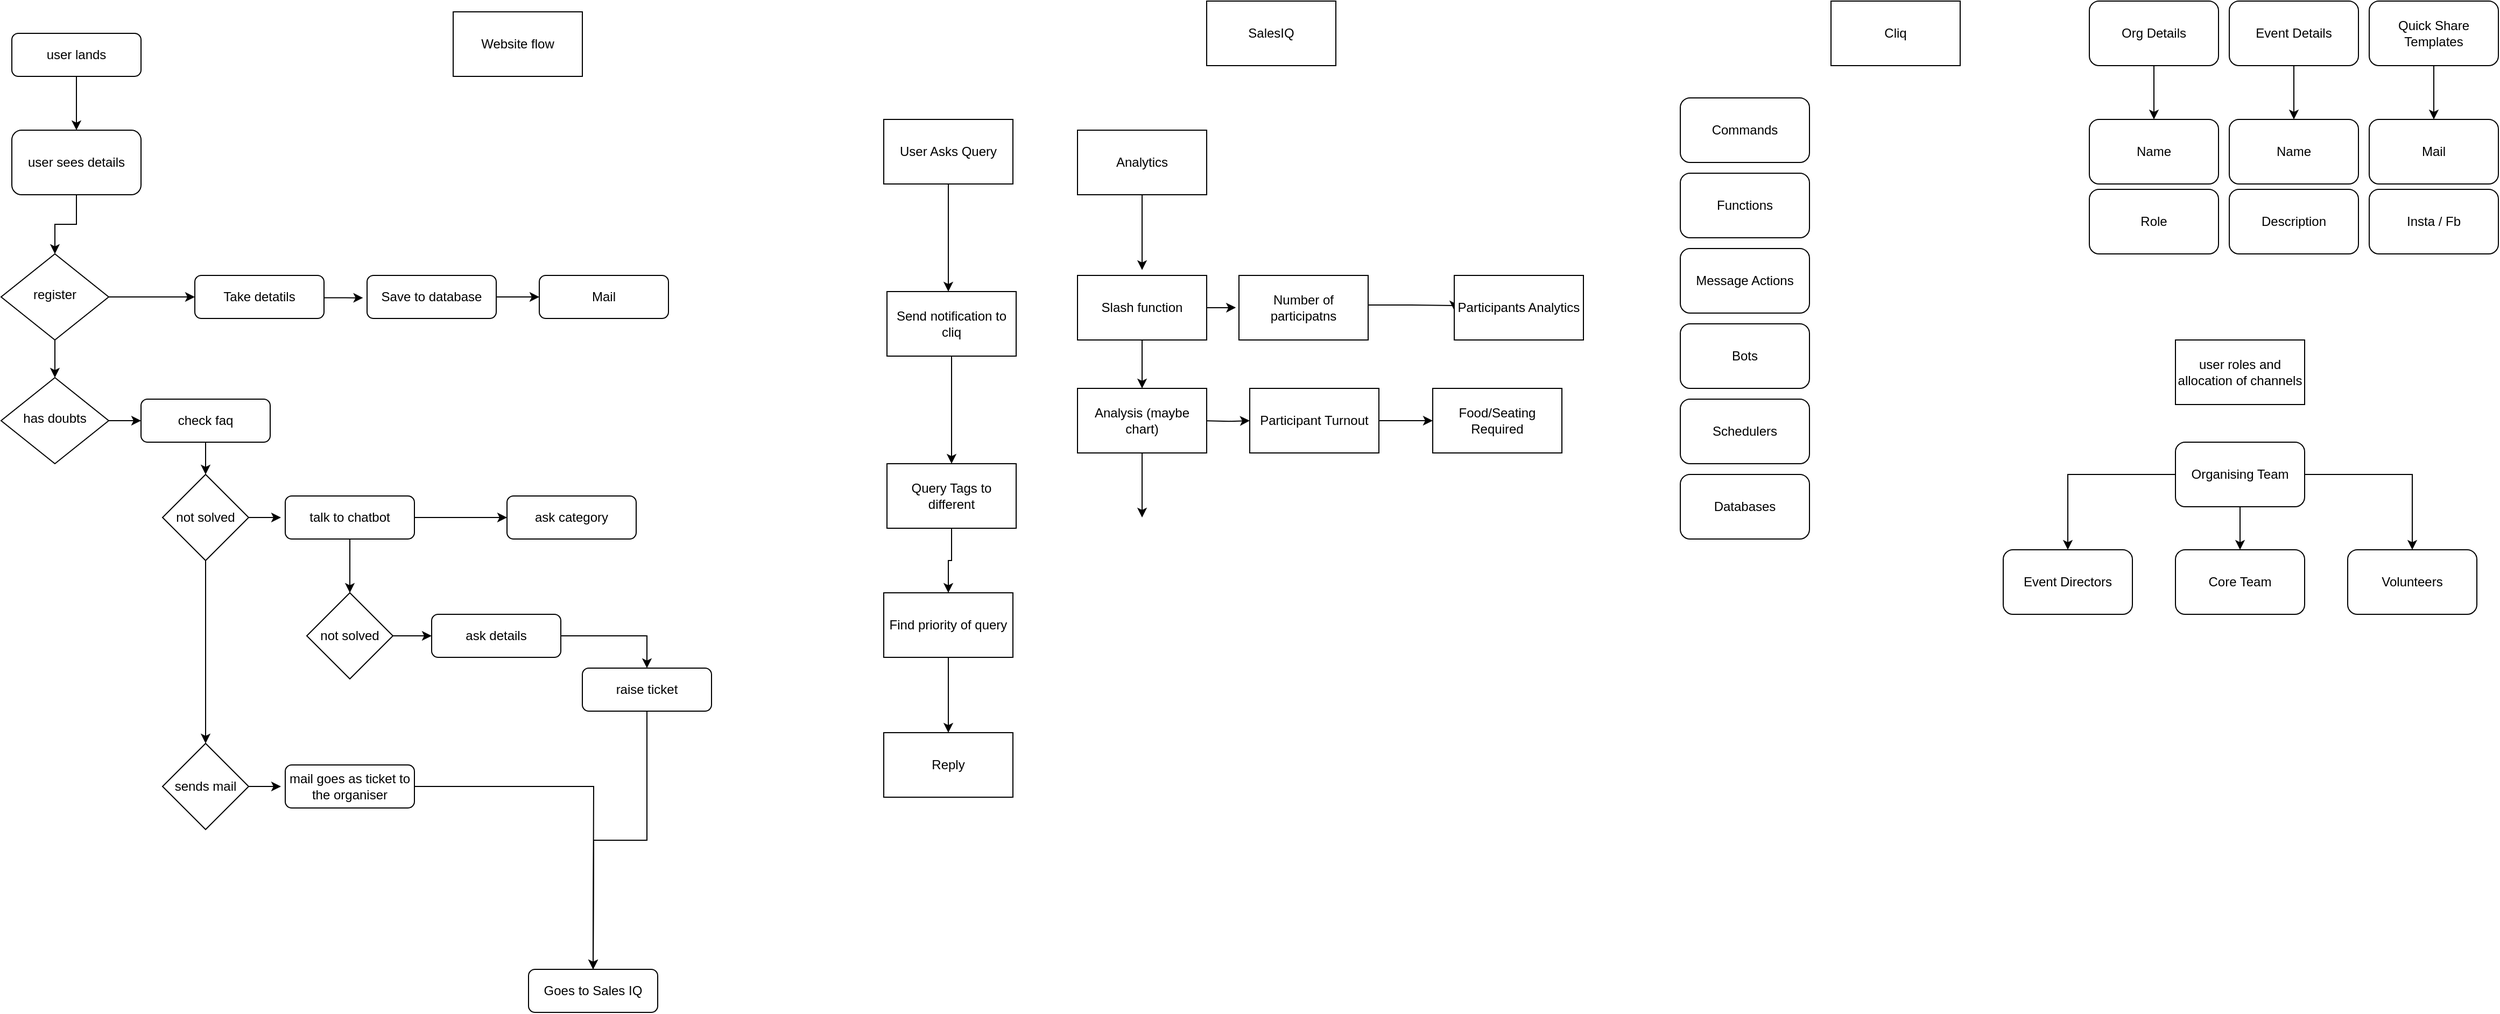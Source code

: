 <mxfile version="22.1.0" type="github">
  <diagram id="C5RBs43oDa-KdzZeNtuy" name="Page-1">
    <mxGraphModel dx="1414" dy="862" grid="1" gridSize="10" guides="1" tooltips="1" connect="1" arrows="1" fold="1" page="1" pageScale="1" pageWidth="827" pageHeight="1169" math="0" shadow="0">
      <root>
        <mxCell id="WIyWlLk6GJQsqaUBKTNV-0" />
        <mxCell id="WIyWlLk6GJQsqaUBKTNV-1" parent="WIyWlLk6GJQsqaUBKTNV-0" />
        <mxCell id="OyHnmZ0Vvvx5OlTAleqe-3" style="edgeStyle=orthogonalEdgeStyle;rounded=0;orthogonalLoop=1;jettySize=auto;html=1;entryX=0.5;entryY=0;entryDx=0;entryDy=0;" edge="1" parent="WIyWlLk6GJQsqaUBKTNV-1" source="WIyWlLk6GJQsqaUBKTNV-3" target="OyHnmZ0Vvvx5OlTAleqe-2">
          <mxGeometry relative="1" as="geometry" />
        </mxCell>
        <mxCell id="WIyWlLk6GJQsqaUBKTNV-3" value="user lands" style="rounded=1;whiteSpace=wrap;html=1;fontSize=12;glass=0;strokeWidth=1;shadow=0;" parent="WIyWlLk6GJQsqaUBKTNV-1" vertex="1">
          <mxGeometry x="160" y="80" width="120" height="40" as="geometry" />
        </mxCell>
        <mxCell id="WIyWlLk6GJQsqaUBKTNV-7" value="Mail" style="rounded=1;whiteSpace=wrap;html=1;fontSize=12;glass=0;strokeWidth=1;shadow=0;" parent="WIyWlLk6GJQsqaUBKTNV-1" vertex="1">
          <mxGeometry x="650" y="305" width="120" height="40" as="geometry" />
        </mxCell>
        <mxCell id="OyHnmZ0Vvvx5OlTAleqe-11" style="edgeStyle=orthogonalEdgeStyle;rounded=0;orthogonalLoop=1;jettySize=auto;html=1;entryX=0.5;entryY=0;entryDx=0;entryDy=0;" edge="1" parent="WIyWlLk6GJQsqaUBKTNV-1" source="WIyWlLk6GJQsqaUBKTNV-10" target="OyHnmZ0Vvvx5OlTAleqe-10">
          <mxGeometry relative="1" as="geometry" />
        </mxCell>
        <mxCell id="WIyWlLk6GJQsqaUBKTNV-10" value="register" style="rhombus;whiteSpace=wrap;html=1;shadow=0;fontFamily=Helvetica;fontSize=12;align=center;strokeWidth=1;spacing=6;spacingTop=-4;" parent="WIyWlLk6GJQsqaUBKTNV-1" vertex="1">
          <mxGeometry x="150" y="285" width="100" height="80" as="geometry" />
        </mxCell>
        <mxCell id="OyHnmZ0Vvvx5OlTAleqe-9" style="edgeStyle=orthogonalEdgeStyle;rounded=0;orthogonalLoop=1;jettySize=auto;html=1;entryX=0;entryY=0.5;entryDx=0;entryDy=0;" edge="1" parent="WIyWlLk6GJQsqaUBKTNV-1" source="WIyWlLk6GJQsqaUBKTNV-11" target="WIyWlLk6GJQsqaUBKTNV-7">
          <mxGeometry relative="1" as="geometry" />
        </mxCell>
        <mxCell id="WIyWlLk6GJQsqaUBKTNV-11" value="Save to database" style="rounded=1;whiteSpace=wrap;html=1;fontSize=12;glass=0;strokeWidth=1;shadow=0;" parent="WIyWlLk6GJQsqaUBKTNV-1" vertex="1">
          <mxGeometry x="490" y="305" width="120" height="40" as="geometry" />
        </mxCell>
        <mxCell id="WIyWlLk6GJQsqaUBKTNV-12" value="Take detatils" style="rounded=1;whiteSpace=wrap;html=1;fontSize=12;glass=0;strokeWidth=1;shadow=0;" parent="WIyWlLk6GJQsqaUBKTNV-1" vertex="1">
          <mxGeometry x="330" y="305" width="120" height="40" as="geometry" />
        </mxCell>
        <mxCell id="OyHnmZ0Vvvx5OlTAleqe-0" value="Website flow" style="rounded=0;whiteSpace=wrap;html=1;" vertex="1" parent="WIyWlLk6GJQsqaUBKTNV-1">
          <mxGeometry x="570" y="60" width="120" height="60" as="geometry" />
        </mxCell>
        <mxCell id="OyHnmZ0Vvvx5OlTAleqe-6" style="edgeStyle=orthogonalEdgeStyle;rounded=0;orthogonalLoop=1;jettySize=auto;html=1;entryX=0.5;entryY=0;entryDx=0;entryDy=0;" edge="1" parent="WIyWlLk6GJQsqaUBKTNV-1" source="OyHnmZ0Vvvx5OlTAleqe-2" target="WIyWlLk6GJQsqaUBKTNV-10">
          <mxGeometry relative="1" as="geometry" />
        </mxCell>
        <mxCell id="OyHnmZ0Vvvx5OlTAleqe-2" value="user sees details" style="rounded=1;whiteSpace=wrap;html=1;" vertex="1" parent="WIyWlLk6GJQsqaUBKTNV-1">
          <mxGeometry x="160" y="170" width="120" height="60" as="geometry" />
        </mxCell>
        <mxCell id="OyHnmZ0Vvvx5OlTAleqe-7" style="edgeStyle=orthogonalEdgeStyle;rounded=0;orthogonalLoop=1;jettySize=auto;html=1;entryX=0;entryY=0.5;entryDx=0;entryDy=0;" edge="1" parent="WIyWlLk6GJQsqaUBKTNV-1" source="WIyWlLk6GJQsqaUBKTNV-10" target="WIyWlLk6GJQsqaUBKTNV-12">
          <mxGeometry relative="1" as="geometry" />
        </mxCell>
        <mxCell id="OyHnmZ0Vvvx5OlTAleqe-8" style="edgeStyle=orthogonalEdgeStyle;rounded=0;orthogonalLoop=1;jettySize=auto;html=1;entryX=-0.031;entryY=0.521;entryDx=0;entryDy=0;entryPerimeter=0;" edge="1" parent="WIyWlLk6GJQsqaUBKTNV-1" source="WIyWlLk6GJQsqaUBKTNV-12" target="WIyWlLk6GJQsqaUBKTNV-11">
          <mxGeometry relative="1" as="geometry">
            <Array as="points">
              <mxPoint x="470" y="325" />
            </Array>
          </mxGeometry>
        </mxCell>
        <mxCell id="OyHnmZ0Vvvx5OlTAleqe-19" style="edgeStyle=orthogonalEdgeStyle;rounded=0;orthogonalLoop=1;jettySize=auto;html=1;entryX=0;entryY=0.5;entryDx=0;entryDy=0;" edge="1" parent="WIyWlLk6GJQsqaUBKTNV-1" source="OyHnmZ0Vvvx5OlTAleqe-10" target="OyHnmZ0Vvvx5OlTAleqe-12">
          <mxGeometry relative="1" as="geometry" />
        </mxCell>
        <mxCell id="OyHnmZ0Vvvx5OlTAleqe-10" value="has doubts" style="rhombus;whiteSpace=wrap;html=1;shadow=0;fontFamily=Helvetica;fontSize=12;align=center;strokeWidth=1;spacing=6;spacingTop=-4;" vertex="1" parent="WIyWlLk6GJQsqaUBKTNV-1">
          <mxGeometry x="150" y="400" width="100" height="80" as="geometry" />
        </mxCell>
        <mxCell id="OyHnmZ0Vvvx5OlTAleqe-20" style="edgeStyle=orthogonalEdgeStyle;rounded=0;orthogonalLoop=1;jettySize=auto;html=1;entryX=0.5;entryY=0;entryDx=0;entryDy=0;" edge="1" parent="WIyWlLk6GJQsqaUBKTNV-1" source="OyHnmZ0Vvvx5OlTAleqe-12" target="OyHnmZ0Vvvx5OlTAleqe-14">
          <mxGeometry relative="1" as="geometry" />
        </mxCell>
        <mxCell id="OyHnmZ0Vvvx5OlTAleqe-12" value="check faq" style="rounded=1;whiteSpace=wrap;html=1;fontSize=12;glass=0;strokeWidth=1;shadow=0;" vertex="1" parent="WIyWlLk6GJQsqaUBKTNV-1">
          <mxGeometry x="280" y="420" width="120" height="40" as="geometry" />
        </mxCell>
        <mxCell id="OyHnmZ0Vvvx5OlTAleqe-28" style="edgeStyle=orthogonalEdgeStyle;rounded=0;orthogonalLoop=1;jettySize=auto;html=1;entryX=0.5;entryY=0;entryDx=0;entryDy=0;" edge="1" parent="WIyWlLk6GJQsqaUBKTNV-1" source="OyHnmZ0Vvvx5OlTAleqe-13" target="OyHnmZ0Vvvx5OlTAleqe-25">
          <mxGeometry relative="1" as="geometry" />
        </mxCell>
        <mxCell id="OyHnmZ0Vvvx5OlTAleqe-49" style="edgeStyle=orthogonalEdgeStyle;rounded=0;orthogonalLoop=1;jettySize=auto;html=1;" edge="1" parent="WIyWlLk6GJQsqaUBKTNV-1" source="OyHnmZ0Vvvx5OlTAleqe-13">
          <mxGeometry relative="1" as="geometry">
            <mxPoint x="620.0" y="530" as="targetPoint" />
          </mxGeometry>
        </mxCell>
        <mxCell id="OyHnmZ0Vvvx5OlTAleqe-13" value="talk to chatbot" style="rounded=1;whiteSpace=wrap;html=1;fontSize=12;glass=0;strokeWidth=1;shadow=0;" vertex="1" parent="WIyWlLk6GJQsqaUBKTNV-1">
          <mxGeometry x="414" y="510" width="120" height="40" as="geometry" />
        </mxCell>
        <mxCell id="OyHnmZ0Vvvx5OlTAleqe-21" style="edgeStyle=orthogonalEdgeStyle;rounded=0;orthogonalLoop=1;jettySize=auto;html=1;" edge="1" parent="WIyWlLk6GJQsqaUBKTNV-1" source="OyHnmZ0Vvvx5OlTAleqe-14">
          <mxGeometry relative="1" as="geometry">
            <mxPoint x="410" y="530" as="targetPoint" />
          </mxGeometry>
        </mxCell>
        <mxCell id="OyHnmZ0Vvvx5OlTAleqe-30" style="edgeStyle=orthogonalEdgeStyle;rounded=0;orthogonalLoop=1;jettySize=auto;html=1;" edge="1" parent="WIyWlLk6GJQsqaUBKTNV-1" source="OyHnmZ0Vvvx5OlTAleqe-14">
          <mxGeometry relative="1" as="geometry">
            <mxPoint x="340" y="740" as="targetPoint" />
          </mxGeometry>
        </mxCell>
        <mxCell id="OyHnmZ0Vvvx5OlTAleqe-14" value="not solved" style="rhombus;whiteSpace=wrap;html=1;" vertex="1" parent="WIyWlLk6GJQsqaUBKTNV-1">
          <mxGeometry x="300" y="490" width="80" height="80" as="geometry" />
        </mxCell>
        <mxCell id="OyHnmZ0Vvvx5OlTAleqe-25" value="not solved" style="rhombus;whiteSpace=wrap;html=1;" vertex="1" parent="WIyWlLk6GJQsqaUBKTNV-1">
          <mxGeometry x="434" y="600" width="80" height="80" as="geometry" />
        </mxCell>
        <mxCell id="OyHnmZ0Vvvx5OlTAleqe-26" style="edgeStyle=orthogonalEdgeStyle;rounded=0;orthogonalLoop=1;jettySize=auto;html=1;" edge="1" source="OyHnmZ0Vvvx5OlTAleqe-25" parent="WIyWlLk6GJQsqaUBKTNV-1">
          <mxGeometry relative="1" as="geometry">
            <mxPoint x="550" y="640" as="targetPoint" />
          </mxGeometry>
        </mxCell>
        <mxCell id="OyHnmZ0Vvvx5OlTAleqe-35" style="edgeStyle=orthogonalEdgeStyle;rounded=0;orthogonalLoop=1;jettySize=auto;html=1;" edge="1" parent="WIyWlLk6GJQsqaUBKTNV-1" source="OyHnmZ0Vvvx5OlTAleqe-27">
          <mxGeometry relative="1" as="geometry">
            <mxPoint x="700" y="950.0" as="targetPoint" />
          </mxGeometry>
        </mxCell>
        <mxCell id="OyHnmZ0Vvvx5OlTAleqe-27" value="raise ticket" style="rounded=1;whiteSpace=wrap;html=1;fontSize=12;glass=0;strokeWidth=1;shadow=0;" vertex="1" parent="WIyWlLk6GJQsqaUBKTNV-1">
          <mxGeometry x="690" y="670" width="120" height="40" as="geometry" />
        </mxCell>
        <mxCell id="OyHnmZ0Vvvx5OlTAleqe-36" style="edgeStyle=orthogonalEdgeStyle;rounded=0;orthogonalLoop=1;jettySize=auto;html=1;" edge="1" parent="WIyWlLk6GJQsqaUBKTNV-1" source="OyHnmZ0Vvvx5OlTAleqe-31">
          <mxGeometry relative="1" as="geometry">
            <mxPoint x="700" y="950.0" as="targetPoint" />
          </mxGeometry>
        </mxCell>
        <mxCell id="OyHnmZ0Vvvx5OlTAleqe-31" value="mail goes as ticket to the organiser" style="rounded=1;whiteSpace=wrap;html=1;fontSize=12;glass=0;strokeWidth=1;shadow=0;" vertex="1" parent="WIyWlLk6GJQsqaUBKTNV-1">
          <mxGeometry x="414" y="760" width="120" height="40" as="geometry" />
        </mxCell>
        <mxCell id="OyHnmZ0Vvvx5OlTAleqe-32" style="edgeStyle=orthogonalEdgeStyle;rounded=0;orthogonalLoop=1;jettySize=auto;html=1;" edge="1" parent="WIyWlLk6GJQsqaUBKTNV-1" source="OyHnmZ0Vvvx5OlTAleqe-33">
          <mxGeometry relative="1" as="geometry">
            <mxPoint x="410" y="780" as="targetPoint" />
          </mxGeometry>
        </mxCell>
        <mxCell id="OyHnmZ0Vvvx5OlTAleqe-33" value="sends mail" style="rhombus;whiteSpace=wrap;html=1;" vertex="1" parent="WIyWlLk6GJQsqaUBKTNV-1">
          <mxGeometry x="300" y="740" width="80" height="80" as="geometry" />
        </mxCell>
        <mxCell id="OyHnmZ0Vvvx5OlTAleqe-37" value="Goes to Sales IQ" style="rounded=1;whiteSpace=wrap;html=1;fontSize=12;glass=0;strokeWidth=1;shadow=0;" vertex="1" parent="WIyWlLk6GJQsqaUBKTNV-1">
          <mxGeometry x="640" y="950" width="120" height="40" as="geometry" />
        </mxCell>
        <mxCell id="OyHnmZ0Vvvx5OlTAleqe-38" value="SalesIQ" style="rounded=0;whiteSpace=wrap;html=1;" vertex="1" parent="WIyWlLk6GJQsqaUBKTNV-1">
          <mxGeometry x="1270" y="50" width="120" height="60" as="geometry" />
        </mxCell>
        <mxCell id="OyHnmZ0Vvvx5OlTAleqe-40" style="edgeStyle=orthogonalEdgeStyle;rounded=0;orthogonalLoop=1;jettySize=auto;html=1;" edge="1" parent="WIyWlLk6GJQsqaUBKTNV-1" source="OyHnmZ0Vvvx5OlTAleqe-39">
          <mxGeometry relative="1" as="geometry">
            <mxPoint x="1030" y="320" as="targetPoint" />
          </mxGeometry>
        </mxCell>
        <mxCell id="OyHnmZ0Vvvx5OlTAleqe-39" value="User Asks Query" style="rounded=0;whiteSpace=wrap;html=1;" vertex="1" parent="WIyWlLk6GJQsqaUBKTNV-1">
          <mxGeometry x="970" y="160" width="120" height="60" as="geometry" />
        </mxCell>
        <mxCell id="OyHnmZ0Vvvx5OlTAleqe-47" style="edgeStyle=orthogonalEdgeStyle;rounded=0;orthogonalLoop=1;jettySize=auto;html=1;" edge="1" parent="WIyWlLk6GJQsqaUBKTNV-1" source="OyHnmZ0Vvvx5OlTAleqe-41">
          <mxGeometry relative="1" as="geometry">
            <mxPoint x="1033" y="480" as="targetPoint" />
          </mxGeometry>
        </mxCell>
        <mxCell id="OyHnmZ0Vvvx5OlTAleqe-41" value="Send notification to cliq" style="rounded=0;whiteSpace=wrap;html=1;" vertex="1" parent="WIyWlLk6GJQsqaUBKTNV-1">
          <mxGeometry x="973" y="320" width="120" height="60" as="geometry" />
        </mxCell>
        <mxCell id="OyHnmZ0Vvvx5OlTAleqe-45" style="edgeStyle=orthogonalEdgeStyle;rounded=0;orthogonalLoop=1;jettySize=auto;html=1;" edge="1" parent="WIyWlLk6GJQsqaUBKTNV-1" source="OyHnmZ0Vvvx5OlTAleqe-44">
          <mxGeometry relative="1" as="geometry">
            <mxPoint x="1210" y="300" as="targetPoint" />
          </mxGeometry>
        </mxCell>
        <mxCell id="OyHnmZ0Vvvx5OlTAleqe-44" value="Analytics" style="rounded=0;whiteSpace=wrap;html=1;" vertex="1" parent="WIyWlLk6GJQsqaUBKTNV-1">
          <mxGeometry x="1150" y="170" width="120" height="60" as="geometry" />
        </mxCell>
        <mxCell id="OyHnmZ0Vvvx5OlTAleqe-56" style="edgeStyle=orthogonalEdgeStyle;rounded=0;orthogonalLoop=1;jettySize=auto;html=1;entryX=-0.024;entryY=0.498;entryDx=0;entryDy=0;entryPerimeter=0;" edge="1" parent="WIyWlLk6GJQsqaUBKTNV-1" source="OyHnmZ0Vvvx5OlTAleqe-46" target="OyHnmZ0Vvvx5OlTAleqe-54">
          <mxGeometry relative="1" as="geometry">
            <mxPoint x="1290" y="335" as="targetPoint" />
          </mxGeometry>
        </mxCell>
        <mxCell id="OyHnmZ0Vvvx5OlTAleqe-60" style="edgeStyle=orthogonalEdgeStyle;rounded=0;orthogonalLoop=1;jettySize=auto;html=1;" edge="1" parent="WIyWlLk6GJQsqaUBKTNV-1" source="OyHnmZ0Vvvx5OlTAleqe-46">
          <mxGeometry relative="1" as="geometry">
            <mxPoint x="1210" y="410" as="targetPoint" />
          </mxGeometry>
        </mxCell>
        <mxCell id="OyHnmZ0Vvvx5OlTAleqe-46" value="Slash function" style="rounded=0;whiteSpace=wrap;html=1;" vertex="1" parent="WIyWlLk6GJQsqaUBKTNV-1">
          <mxGeometry x="1150" y="305" width="120" height="60" as="geometry" />
        </mxCell>
        <mxCell id="OyHnmZ0Vvvx5OlTAleqe-71" style="edgeStyle=orthogonalEdgeStyle;rounded=0;orthogonalLoop=1;jettySize=auto;html=1;" edge="1" parent="WIyWlLk6GJQsqaUBKTNV-1" source="OyHnmZ0Vvvx5OlTAleqe-48" target="OyHnmZ0Vvvx5OlTAleqe-70">
          <mxGeometry relative="1" as="geometry" />
        </mxCell>
        <mxCell id="OyHnmZ0Vvvx5OlTAleqe-48" value="Query Tags to different" style="rounded=0;whiteSpace=wrap;html=1;" vertex="1" parent="WIyWlLk6GJQsqaUBKTNV-1">
          <mxGeometry x="973" y="480" width="120" height="60" as="geometry" />
        </mxCell>
        <mxCell id="OyHnmZ0Vvvx5OlTAleqe-51" value="ask category" style="rounded=1;whiteSpace=wrap;html=1;fontSize=12;glass=0;strokeWidth=1;shadow=0;" vertex="1" parent="WIyWlLk6GJQsqaUBKTNV-1">
          <mxGeometry x="620" y="510" width="120" height="40" as="geometry" />
        </mxCell>
        <mxCell id="OyHnmZ0Vvvx5OlTAleqe-53" style="edgeStyle=orthogonalEdgeStyle;rounded=0;orthogonalLoop=1;jettySize=auto;html=1;entryX=0.5;entryY=0;entryDx=0;entryDy=0;" edge="1" parent="WIyWlLk6GJQsqaUBKTNV-1" source="OyHnmZ0Vvvx5OlTAleqe-52" target="OyHnmZ0Vvvx5OlTAleqe-27">
          <mxGeometry relative="1" as="geometry" />
        </mxCell>
        <mxCell id="OyHnmZ0Vvvx5OlTAleqe-52" value="ask details" style="rounded=1;whiteSpace=wrap;html=1;fontSize=12;glass=0;strokeWidth=1;shadow=0;" vertex="1" parent="WIyWlLk6GJQsqaUBKTNV-1">
          <mxGeometry x="550" y="620" width="120" height="40" as="geometry" />
        </mxCell>
        <mxCell id="OyHnmZ0Vvvx5OlTAleqe-58" style="edgeStyle=orthogonalEdgeStyle;rounded=0;orthogonalLoop=1;jettySize=auto;html=1;entryX=0;entryY=0.583;entryDx=0;entryDy=0;entryPerimeter=0;" edge="1" parent="WIyWlLk6GJQsqaUBKTNV-1">
          <mxGeometry relative="1" as="geometry">
            <mxPoint x="1500" y="337.47" as="targetPoint" />
            <mxPoint x="1420" y="332.49" as="sourcePoint" />
            <Array as="points">
              <mxPoint x="1460" y="333" />
              <mxPoint x="1500" y="333" />
            </Array>
          </mxGeometry>
        </mxCell>
        <mxCell id="OyHnmZ0Vvvx5OlTAleqe-54" value="Number of participatns" style="rounded=0;whiteSpace=wrap;html=1;" vertex="1" parent="WIyWlLk6GJQsqaUBKTNV-1">
          <mxGeometry x="1300" y="305" width="120" height="60" as="geometry" />
        </mxCell>
        <mxCell id="OyHnmZ0Vvvx5OlTAleqe-59" value="Participants Analytics" style="rounded=0;whiteSpace=wrap;html=1;" vertex="1" parent="WIyWlLk6GJQsqaUBKTNV-1">
          <mxGeometry x="1500" y="305" width="120" height="60" as="geometry" />
        </mxCell>
        <mxCell id="OyHnmZ0Vvvx5OlTAleqe-68" style="edgeStyle=orthogonalEdgeStyle;rounded=0;orthogonalLoop=1;jettySize=auto;html=1;" edge="1" parent="WIyWlLk6GJQsqaUBKTNV-1" source="OyHnmZ0Vvvx5OlTAleqe-61">
          <mxGeometry relative="1" as="geometry">
            <mxPoint x="1210" y="530" as="targetPoint" />
          </mxGeometry>
        </mxCell>
        <mxCell id="OyHnmZ0Vvvx5OlTAleqe-61" value="Analysis (maybe chart)" style="rounded=0;whiteSpace=wrap;html=1;" vertex="1" parent="WIyWlLk6GJQsqaUBKTNV-1">
          <mxGeometry x="1150" y="410" width="120" height="60" as="geometry" />
        </mxCell>
        <mxCell id="OyHnmZ0Vvvx5OlTAleqe-66" style="edgeStyle=orthogonalEdgeStyle;rounded=0;orthogonalLoop=1;jettySize=auto;html=1;" edge="1" parent="WIyWlLk6GJQsqaUBKTNV-1" source="OyHnmZ0Vvvx5OlTAleqe-62">
          <mxGeometry relative="1" as="geometry">
            <mxPoint x="1480" y="440" as="targetPoint" />
          </mxGeometry>
        </mxCell>
        <mxCell id="OyHnmZ0Vvvx5OlTAleqe-62" value="Participant Turnout" style="rounded=0;whiteSpace=wrap;html=1;" vertex="1" parent="WIyWlLk6GJQsqaUBKTNV-1">
          <mxGeometry x="1310" y="410" width="120" height="60" as="geometry" />
        </mxCell>
        <mxCell id="OyHnmZ0Vvvx5OlTAleqe-63" value="Food/Seating Required" style="rounded=0;whiteSpace=wrap;html=1;" vertex="1" parent="WIyWlLk6GJQsqaUBKTNV-1">
          <mxGeometry x="1480" y="410" width="120" height="60" as="geometry" />
        </mxCell>
        <mxCell id="OyHnmZ0Vvvx5OlTAleqe-65" style="edgeStyle=orthogonalEdgeStyle;rounded=0;orthogonalLoop=1;jettySize=auto;html=1;entryX=0;entryY=0.5;entryDx=0;entryDy=0;" edge="1" parent="WIyWlLk6GJQsqaUBKTNV-1" target="OyHnmZ0Vvvx5OlTAleqe-62">
          <mxGeometry relative="1" as="geometry">
            <mxPoint x="1297" y="440.12" as="targetPoint" />
            <mxPoint x="1270" y="440.12" as="sourcePoint" />
          </mxGeometry>
        </mxCell>
        <mxCell id="OyHnmZ0Vvvx5OlTAleqe-69" value="Cliq" style="rounded=0;whiteSpace=wrap;html=1;" vertex="1" parent="WIyWlLk6GJQsqaUBKTNV-1">
          <mxGeometry x="1850" y="50" width="120" height="60" as="geometry" />
        </mxCell>
        <mxCell id="OyHnmZ0Vvvx5OlTAleqe-73" style="edgeStyle=orthogonalEdgeStyle;rounded=0;orthogonalLoop=1;jettySize=auto;html=1;entryX=0.5;entryY=0;entryDx=0;entryDy=0;" edge="1" parent="WIyWlLk6GJQsqaUBKTNV-1" source="OyHnmZ0Vvvx5OlTAleqe-70" target="OyHnmZ0Vvvx5OlTAleqe-72">
          <mxGeometry relative="1" as="geometry" />
        </mxCell>
        <mxCell id="OyHnmZ0Vvvx5OlTAleqe-70" value="Find priority of query" style="rounded=0;whiteSpace=wrap;html=1;" vertex="1" parent="WIyWlLk6GJQsqaUBKTNV-1">
          <mxGeometry x="970" y="600" width="120" height="60" as="geometry" />
        </mxCell>
        <mxCell id="OyHnmZ0Vvvx5OlTAleqe-72" value="Reply" style="rounded=0;whiteSpace=wrap;html=1;" vertex="1" parent="WIyWlLk6GJQsqaUBKTNV-1">
          <mxGeometry x="970" y="730" width="120" height="60" as="geometry" />
        </mxCell>
        <mxCell id="OyHnmZ0Vvvx5OlTAleqe-74" value="Commands" style="rounded=1;whiteSpace=wrap;html=1;" vertex="1" parent="WIyWlLk6GJQsqaUBKTNV-1">
          <mxGeometry x="1710" y="140" width="120" height="60" as="geometry" />
        </mxCell>
        <mxCell id="OyHnmZ0Vvvx5OlTAleqe-75" value="Databases" style="rounded=1;whiteSpace=wrap;html=1;" vertex="1" parent="WIyWlLk6GJQsqaUBKTNV-1">
          <mxGeometry x="1710" y="490" width="120" height="60" as="geometry" />
        </mxCell>
        <mxCell id="OyHnmZ0Vvvx5OlTAleqe-76" value="Schedulers" style="rounded=1;whiteSpace=wrap;html=1;" vertex="1" parent="WIyWlLk6GJQsqaUBKTNV-1">
          <mxGeometry x="1710" y="420" width="120" height="60" as="geometry" />
        </mxCell>
        <mxCell id="OyHnmZ0Vvvx5OlTAleqe-77" value="Functions" style="rounded=1;whiteSpace=wrap;html=1;" vertex="1" parent="WIyWlLk6GJQsqaUBKTNV-1">
          <mxGeometry x="1710" y="210" width="120" height="60" as="geometry" />
        </mxCell>
        <mxCell id="OyHnmZ0Vvvx5OlTAleqe-78" value="Message Actions" style="rounded=1;whiteSpace=wrap;html=1;" vertex="1" parent="WIyWlLk6GJQsqaUBKTNV-1">
          <mxGeometry x="1710" y="280" width="120" height="60" as="geometry" />
        </mxCell>
        <mxCell id="OyHnmZ0Vvvx5OlTAleqe-79" value="Bots" style="rounded=1;whiteSpace=wrap;html=1;" vertex="1" parent="WIyWlLk6GJQsqaUBKTNV-1">
          <mxGeometry x="1710" y="350" width="120" height="60" as="geometry" />
        </mxCell>
        <mxCell id="OyHnmZ0Vvvx5OlTAleqe-81" style="edgeStyle=orthogonalEdgeStyle;rounded=0;orthogonalLoop=1;jettySize=auto;html=1;" edge="1" parent="WIyWlLk6GJQsqaUBKTNV-1" source="OyHnmZ0Vvvx5OlTAleqe-80">
          <mxGeometry relative="1" as="geometry">
            <mxPoint x="2280.0" y="160" as="targetPoint" />
          </mxGeometry>
        </mxCell>
        <mxCell id="OyHnmZ0Vvvx5OlTAleqe-80" value="Event Details" style="rounded=1;whiteSpace=wrap;html=1;" vertex="1" parent="WIyWlLk6GJQsqaUBKTNV-1">
          <mxGeometry x="2220" y="50" width="120" height="60" as="geometry" />
        </mxCell>
        <mxCell id="OyHnmZ0Vvvx5OlTAleqe-82" value="Description" style="rounded=1;whiteSpace=wrap;html=1;" vertex="1" parent="WIyWlLk6GJQsqaUBKTNV-1">
          <mxGeometry x="2220" y="225" width="120" height="60" as="geometry" />
        </mxCell>
        <mxCell id="OyHnmZ0Vvvx5OlTAleqe-83" value="Name" style="rounded=1;whiteSpace=wrap;html=1;" vertex="1" parent="WIyWlLk6GJQsqaUBKTNV-1">
          <mxGeometry x="2220" y="160" width="120" height="60" as="geometry" />
        </mxCell>
        <mxCell id="OyHnmZ0Vvvx5OlTAleqe-87" style="edgeStyle=orthogonalEdgeStyle;rounded=0;orthogonalLoop=1;jettySize=auto;html=1;entryX=0.5;entryY=0;entryDx=0;entryDy=0;" edge="1" parent="WIyWlLk6GJQsqaUBKTNV-1" source="OyHnmZ0Vvvx5OlTAleqe-84" target="OyHnmZ0Vvvx5OlTAleqe-85">
          <mxGeometry relative="1" as="geometry" />
        </mxCell>
        <mxCell id="OyHnmZ0Vvvx5OlTAleqe-84" value="Quick Share Templates" style="rounded=1;whiteSpace=wrap;html=1;" vertex="1" parent="WIyWlLk6GJQsqaUBKTNV-1">
          <mxGeometry x="2350" y="50" width="120" height="60" as="geometry" />
        </mxCell>
        <mxCell id="OyHnmZ0Vvvx5OlTAleqe-85" value="Mail" style="rounded=1;whiteSpace=wrap;html=1;" vertex="1" parent="WIyWlLk6GJQsqaUBKTNV-1">
          <mxGeometry x="2350" y="160" width="120" height="60" as="geometry" />
        </mxCell>
        <mxCell id="OyHnmZ0Vvvx5OlTAleqe-86" value="Insta / Fb" style="rounded=1;whiteSpace=wrap;html=1;" vertex="1" parent="WIyWlLk6GJQsqaUBKTNV-1">
          <mxGeometry x="2350" y="225" width="120" height="60" as="geometry" />
        </mxCell>
        <mxCell id="OyHnmZ0Vvvx5OlTAleqe-93" style="edgeStyle=orthogonalEdgeStyle;rounded=0;orthogonalLoop=1;jettySize=auto;html=1;exitX=0;exitY=0.5;exitDx=0;exitDy=0;entryX=0.5;entryY=0;entryDx=0;entryDy=0;" edge="1" parent="WIyWlLk6GJQsqaUBKTNV-1" source="OyHnmZ0Vvvx5OlTAleqe-88" target="OyHnmZ0Vvvx5OlTAleqe-89">
          <mxGeometry relative="1" as="geometry" />
        </mxCell>
        <mxCell id="OyHnmZ0Vvvx5OlTAleqe-94" value="" style="edgeStyle=orthogonalEdgeStyle;rounded=0;orthogonalLoop=1;jettySize=auto;html=1;" edge="1" parent="WIyWlLk6GJQsqaUBKTNV-1" source="OyHnmZ0Vvvx5OlTAleqe-88" target="OyHnmZ0Vvvx5OlTAleqe-90">
          <mxGeometry relative="1" as="geometry" />
        </mxCell>
        <mxCell id="OyHnmZ0Vvvx5OlTAleqe-95" style="edgeStyle=orthogonalEdgeStyle;rounded=0;orthogonalLoop=1;jettySize=auto;html=1;entryX=0.5;entryY=0;entryDx=0;entryDy=0;" edge="1" parent="WIyWlLk6GJQsqaUBKTNV-1" source="OyHnmZ0Vvvx5OlTAleqe-88" target="OyHnmZ0Vvvx5OlTAleqe-91">
          <mxGeometry relative="1" as="geometry" />
        </mxCell>
        <mxCell id="OyHnmZ0Vvvx5OlTAleqe-88" value="Organising Team" style="rounded=1;whiteSpace=wrap;html=1;" vertex="1" parent="WIyWlLk6GJQsqaUBKTNV-1">
          <mxGeometry x="2170" y="460" width="120" height="60" as="geometry" />
        </mxCell>
        <mxCell id="OyHnmZ0Vvvx5OlTAleqe-89" value="Event Directors" style="rounded=1;whiteSpace=wrap;html=1;" vertex="1" parent="WIyWlLk6GJQsqaUBKTNV-1">
          <mxGeometry x="2010" y="560" width="120" height="60" as="geometry" />
        </mxCell>
        <mxCell id="OyHnmZ0Vvvx5OlTAleqe-90" value="Core Team" style="rounded=1;whiteSpace=wrap;html=1;" vertex="1" parent="WIyWlLk6GJQsqaUBKTNV-1">
          <mxGeometry x="2170" y="560" width="120" height="60" as="geometry" />
        </mxCell>
        <mxCell id="OyHnmZ0Vvvx5OlTAleqe-91" value="Volunteers" style="rounded=1;whiteSpace=wrap;html=1;" vertex="1" parent="WIyWlLk6GJQsqaUBKTNV-1">
          <mxGeometry x="2330" y="560" width="120" height="60" as="geometry" />
        </mxCell>
        <mxCell id="OyHnmZ0Vvvx5OlTAleqe-96" value="user roles and allocation of channels" style="rounded=0;whiteSpace=wrap;html=1;" vertex="1" parent="WIyWlLk6GJQsqaUBKTNV-1">
          <mxGeometry x="2170" y="365" width="120" height="60" as="geometry" />
        </mxCell>
        <mxCell id="OyHnmZ0Vvvx5OlTAleqe-97" style="edgeStyle=orthogonalEdgeStyle;rounded=0;orthogonalLoop=1;jettySize=auto;html=1;" edge="1" source="OyHnmZ0Vvvx5OlTAleqe-98" parent="WIyWlLk6GJQsqaUBKTNV-1">
          <mxGeometry relative="1" as="geometry">
            <mxPoint x="2150.0" y="160" as="targetPoint" />
          </mxGeometry>
        </mxCell>
        <mxCell id="OyHnmZ0Vvvx5OlTAleqe-98" value="Org Details" style="rounded=1;whiteSpace=wrap;html=1;" vertex="1" parent="WIyWlLk6GJQsqaUBKTNV-1">
          <mxGeometry x="2090" y="50" width="120" height="60" as="geometry" />
        </mxCell>
        <mxCell id="OyHnmZ0Vvvx5OlTAleqe-99" value="Role" style="rounded=1;whiteSpace=wrap;html=1;" vertex="1" parent="WIyWlLk6GJQsqaUBKTNV-1">
          <mxGeometry x="2090" y="225" width="120" height="60" as="geometry" />
        </mxCell>
        <mxCell id="OyHnmZ0Vvvx5OlTAleqe-100" value="Name" style="rounded=1;whiteSpace=wrap;html=1;" vertex="1" parent="WIyWlLk6GJQsqaUBKTNV-1">
          <mxGeometry x="2090" y="160" width="120" height="60" as="geometry" />
        </mxCell>
      </root>
    </mxGraphModel>
  </diagram>
</mxfile>
